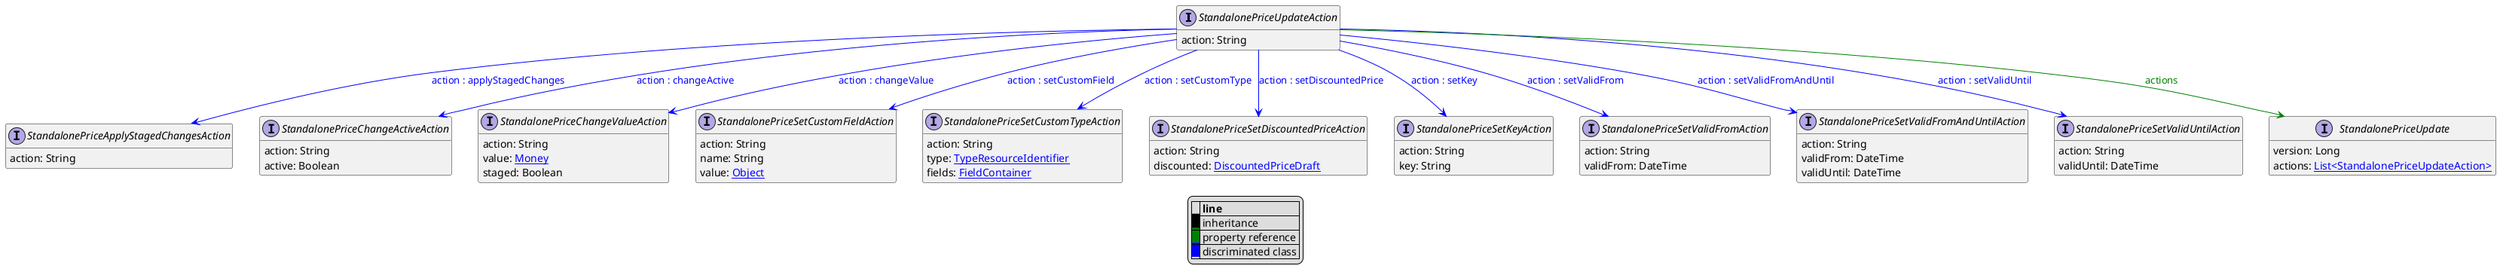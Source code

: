 @startuml

hide empty fields
hide empty methods
legend
|= |= line |
|<back:black>   </back>| inheritance |
|<back:green>   </back>| property reference |
|<back:blue>   </back>| discriminated class |
endlegend
interface StandalonePriceUpdateAction [[StandalonePriceUpdateAction.svg]]  {
    action: String
}


interface StandalonePriceApplyStagedChangesAction [[StandalonePriceApplyStagedChangesAction.svg]]  {
    action: String
}
interface StandalonePriceChangeActiveAction [[StandalonePriceChangeActiveAction.svg]]  {
    action: String
    active: Boolean
}
interface StandalonePriceChangeValueAction [[StandalonePriceChangeValueAction.svg]]  {
    action: String
    value: [[Money.svg Money]]
    staged: Boolean
}
interface StandalonePriceSetCustomFieldAction [[StandalonePriceSetCustomFieldAction.svg]]  {
    action: String
    name: String
    value: [[Object.svg Object]]
}
interface StandalonePriceSetCustomTypeAction [[StandalonePriceSetCustomTypeAction.svg]]  {
    action: String
    type: [[TypeResourceIdentifier.svg TypeResourceIdentifier]]
    fields: [[FieldContainer.svg FieldContainer]]
}
interface StandalonePriceSetDiscountedPriceAction [[StandalonePriceSetDiscountedPriceAction.svg]]  {
    action: String
    discounted: [[DiscountedPriceDraft.svg DiscountedPriceDraft]]
}
interface StandalonePriceSetKeyAction [[StandalonePriceSetKeyAction.svg]]  {
    action: String
    key: String
}
interface StandalonePriceSetValidFromAction [[StandalonePriceSetValidFromAction.svg]]  {
    action: String
    validFrom: DateTime
}
interface StandalonePriceSetValidFromAndUntilAction [[StandalonePriceSetValidFromAndUntilAction.svg]]  {
    action: String
    validFrom: DateTime
    validUntil: DateTime
}
interface StandalonePriceSetValidUntilAction [[StandalonePriceSetValidUntilAction.svg]]  {
    action: String
    validUntil: DateTime
}
interface StandalonePriceUpdate [[StandalonePriceUpdate.svg]]  {
    version: Long
    actions: [[StandalonePriceUpdateAction.svg List<StandalonePriceUpdateAction>]]
}
StandalonePriceUpdateAction --> StandalonePriceApplyStagedChangesAction #blue;text:blue : "action : applyStagedChanges"
StandalonePriceUpdateAction --> StandalonePriceChangeActiveAction #blue;text:blue : "action : changeActive"
StandalonePriceUpdateAction --> StandalonePriceChangeValueAction #blue;text:blue : "action : changeValue"
StandalonePriceUpdateAction --> StandalonePriceSetCustomFieldAction #blue;text:blue : "action : setCustomField"
StandalonePriceUpdateAction --> StandalonePriceSetCustomTypeAction #blue;text:blue : "action : setCustomType"
StandalonePriceUpdateAction --> StandalonePriceSetDiscountedPriceAction #blue;text:blue : "action : setDiscountedPrice"
StandalonePriceUpdateAction --> StandalonePriceSetKeyAction #blue;text:blue : "action : setKey"
StandalonePriceUpdateAction --> StandalonePriceSetValidFromAction #blue;text:blue : "action : setValidFrom"
StandalonePriceUpdateAction --> StandalonePriceSetValidFromAndUntilAction #blue;text:blue : "action : setValidFromAndUntil"
StandalonePriceUpdateAction --> StandalonePriceSetValidUntilAction #blue;text:blue : "action : setValidUntil"
StandalonePriceUpdateAction --> StandalonePriceUpdate #green;text:green : "actions"
@enduml
